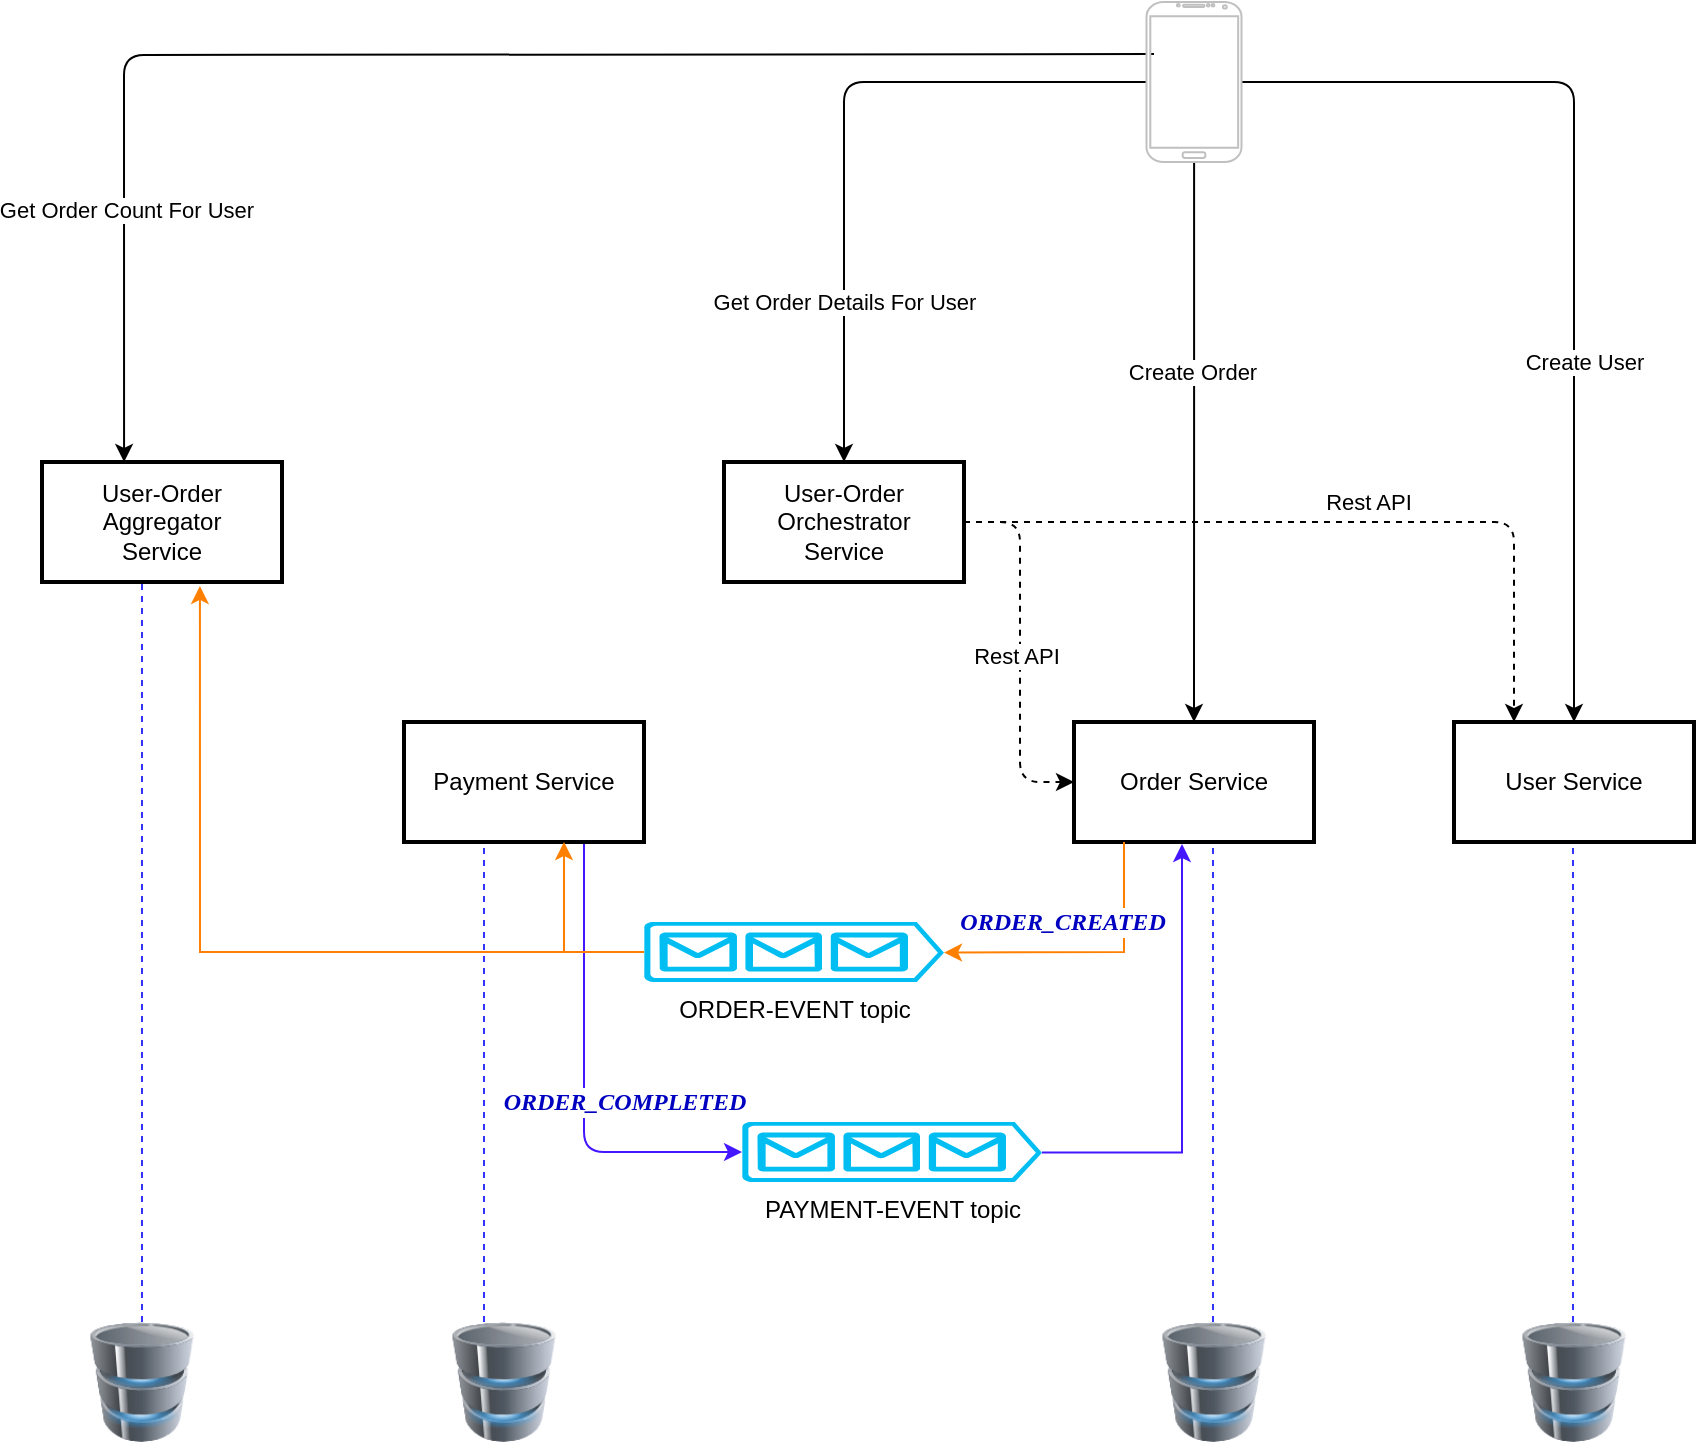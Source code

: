 <mxfile version="17.2.4" type="device"><diagram id="Ht1M8jgEwFfnCIfOTk4-" name="Page-1"><mxGraphModel dx="1234" dy="791" grid="1" gridSize="10" guides="1" tooltips="1" connect="1" arrows="1" fold="1" page="1" pageScale="1" pageWidth="1169" pageHeight="827" math="0" shadow="0"><root><mxCell id="0"/><mxCell id="1" parent="0"/><UserObject label="User Service" treeRoot="1" id="_CEhsDyL_hzzY5Q6jUJc-2"><mxCell style="whiteSpace=wrap;html=1;align=center;treeFolding=1;treeMoving=1;newEdgeStyle={&quot;edgeStyle&quot;:&quot;elbowEdgeStyle&quot;,&quot;startArrow&quot;:&quot;none&quot;,&quot;endArrow&quot;:&quot;none&quot;};strokeWidth=2;" vertex="1" parent="1"><mxGeometry x="925" y="390" width="120" height="60" as="geometry"/></mxCell></UserObject><UserObject label="Order Service" treeRoot="1" id="_CEhsDyL_hzzY5Q6jUJc-3"><mxCell style="whiteSpace=wrap;html=1;align=center;treeFolding=1;treeMoving=1;newEdgeStyle={&quot;edgeStyle&quot;:&quot;elbowEdgeStyle&quot;,&quot;startArrow&quot;:&quot;none&quot;,&quot;endArrow&quot;:&quot;none&quot;};strokeWidth=2;" vertex="1" parent="1"><mxGeometry x="735" y="390" width="120" height="60" as="geometry"/></mxCell></UserObject><mxCell id="_CEhsDyL_hzzY5Q6jUJc-9" style="edgeStyle=orthogonalEdgeStyle;rounded=1;orthogonalLoop=1;jettySize=auto;html=1;entryX=0;entryY=0.5;entryDx=0;entryDy=0;entryPerimeter=0;strokeColor=#4517FF;" edge="1" parent="1" source="_CEhsDyL_hzzY5Q6jUJc-4" target="_CEhsDyL_hzzY5Q6jUJc-6"><mxGeometry relative="1" as="geometry"><Array as="points"><mxPoint x="490" y="605"/></Array></mxGeometry></mxCell><mxCell id="_CEhsDyL_hzzY5Q6jUJc-25" value="&lt;p class=&quot;p1&quot; style=&quot;margin: 0px ; font-stretch: normal ; font-size: 12px ; line-height: normal ; font-family: &amp;#34;menlo&amp;#34; ; color: rgb(0 , 0 , 192)&quot;&gt;&lt;b&gt;&lt;i&gt;ORDER_COMPLETED&lt;/i&gt;&lt;/b&gt;&lt;/p&gt;" style="edgeLabel;html=1;align=center;verticalAlign=middle;resizable=0;points=[];" vertex="1" connectable="0" parent="_CEhsDyL_hzzY5Q6jUJc-9"><mxGeometry x="0.014" y="2" relative="1" as="geometry"><mxPoint x="18" y="11" as="offset"/></mxGeometry></mxCell><UserObject label="Payment Service" treeRoot="1" id="_CEhsDyL_hzzY5Q6jUJc-4"><mxCell style="whiteSpace=wrap;html=1;align=center;treeFolding=1;treeMoving=1;newEdgeStyle={&quot;edgeStyle&quot;:&quot;elbowEdgeStyle&quot;,&quot;startArrow&quot;:&quot;none&quot;,&quot;endArrow&quot;:&quot;none&quot;};strokeWidth=2;" vertex="1" parent="1"><mxGeometry x="400" y="390" width="120" height="60" as="geometry"/></mxCell></UserObject><mxCell id="_CEhsDyL_hzzY5Q6jUJc-8" style="edgeStyle=orthogonalEdgeStyle;rounded=0;orthogonalLoop=1;jettySize=auto;html=1;exitX=0;exitY=0.5;exitDx=0;exitDy=0;exitPerimeter=0;strokeColor=#FF8000;" edge="1" parent="1" source="_CEhsDyL_hzzY5Q6jUJc-5"><mxGeometry relative="1" as="geometry"><mxPoint x="480" y="450" as="targetPoint"/><Array as="points"><mxPoint x="480" y="505"/><mxPoint x="480" y="450"/></Array></mxGeometry></mxCell><mxCell id="_CEhsDyL_hzzY5Q6jUJc-13" style="edgeStyle=orthogonalEdgeStyle;rounded=0;orthogonalLoop=1;jettySize=auto;html=1;exitX=0;exitY=0.5;exitDx=0;exitDy=0;exitPerimeter=0;entryX=0.658;entryY=1.033;entryDx=0;entryDy=0;entryPerimeter=0;strokeColor=#FF8000;" edge="1" parent="1" source="_CEhsDyL_hzzY5Q6jUJc-5" target="_CEhsDyL_hzzY5Q6jUJc-12"><mxGeometry relative="1" as="geometry"/></mxCell><mxCell id="_CEhsDyL_hzzY5Q6jUJc-5" value="ORDER-EVENT topic" style="verticalLabelPosition=bottom;html=1;verticalAlign=top;align=center;strokeColor=none;fillColor=#00BEF2;shape=mxgraph.azure.queue_generic;pointerEvents=1;" vertex="1" parent="1"><mxGeometry x="520" y="490" width="150" height="30" as="geometry"/></mxCell><mxCell id="_CEhsDyL_hzzY5Q6jUJc-10" style="edgeStyle=orthogonalEdgeStyle;rounded=0;orthogonalLoop=1;jettySize=auto;html=1;exitX=1;exitY=0.51;exitDx=0;exitDy=0;exitPerimeter=0;entryX=0.45;entryY=1.017;entryDx=0;entryDy=0;entryPerimeter=0;strokeColor=#4517FF;" edge="1" parent="1" source="_CEhsDyL_hzzY5Q6jUJc-6" target="_CEhsDyL_hzzY5Q6jUJc-3"><mxGeometry relative="1" as="geometry"><mxPoint x="714" y="605.3" as="sourcePoint"/></mxGeometry></mxCell><mxCell id="_CEhsDyL_hzzY5Q6jUJc-6" value="PAYMENT-EVENT topic" style="verticalLabelPosition=bottom;html=1;verticalAlign=top;align=center;strokeColor=none;fillColor=#00BEF2;shape=mxgraph.azure.queue_generic;pointerEvents=1;" vertex="1" parent="1"><mxGeometry x="569" y="590" width="150" height="30" as="geometry"/></mxCell><mxCell id="_CEhsDyL_hzzY5Q6jUJc-7" value="&lt;p class=&quot;p1&quot; style=&quot;margin: 0px ; font-stretch: normal ; font-size: 12px ; line-height: normal ; font-family: &amp;#34;menlo&amp;#34; ; color: rgb(0 , 0 , 192)&quot;&gt;&lt;b&gt;&lt;i&gt;ORDER_CREATED&lt;/i&gt;&lt;/b&gt;&lt;br&gt;&lt;/p&gt;" style="endArrow=classic;html=1;rounded=0;entryX=1;entryY=0.51;entryDx=0;entryDy=0;entryPerimeter=0;strokeColor=#FF8000;" edge="1" parent="1" target="_CEhsDyL_hzzY5Q6jUJc-5"><mxGeometry x="0.183" y="-15" width="50" height="50" relative="1" as="geometry"><mxPoint x="760" y="450" as="sourcePoint"/><mxPoint x="714" y="505.3" as="targetPoint"/><Array as="points"><mxPoint x="760" y="505"/></Array><mxPoint as="offset"/></mxGeometry></mxCell><UserObject label="User-Order Aggregator &lt;br&gt;Service" treeRoot="1" id="_CEhsDyL_hzzY5Q6jUJc-12"><mxCell style="whiteSpace=wrap;html=1;align=center;treeFolding=1;treeMoving=1;newEdgeStyle={&quot;edgeStyle&quot;:&quot;elbowEdgeStyle&quot;,&quot;startArrow&quot;:&quot;none&quot;,&quot;endArrow&quot;:&quot;none&quot;};strokeWidth=2;" vertex="1" parent="1"><mxGeometry x="219" y="260" width="120" height="60" as="geometry"/></mxCell></UserObject><mxCell id="_CEhsDyL_hzzY5Q6jUJc-14" value="" style="image;html=1;image=img/lib/clip_art/computers/Database_128x128.png;strokeWidth=2;" vertex="1" parent="1"><mxGeometry x="239" y="690" width="60" height="60" as="geometry"/></mxCell><mxCell id="_CEhsDyL_hzzY5Q6jUJc-15" value="" style="image;html=1;image=img/lib/clip_art/computers/Database_128x128.png;strokeWidth=2;" vertex="1" parent="1"><mxGeometry x="420" y="690" width="60" height="60" as="geometry"/></mxCell><mxCell id="_CEhsDyL_hzzY5Q6jUJc-16" value="" style="image;html=1;image=img/lib/clip_art/computers/Database_128x128.png;strokeWidth=2;" vertex="1" parent="1"><mxGeometry x="775" y="690" width="60" height="60" as="geometry"/></mxCell><mxCell id="_CEhsDyL_hzzY5Q6jUJc-17" value="" style="image;html=1;image=img/lib/clip_art/computers/Database_128x128.png;strokeWidth=2;" vertex="1" parent="1"><mxGeometry x="955" y="690" width="60" height="60" as="geometry"/></mxCell><mxCell id="_CEhsDyL_hzzY5Q6jUJc-18" value="" style="endArrow=none;dashed=1;html=1;rounded=1;strokeColor=#3333FF;exitX=0.5;exitY=0;exitDx=0;exitDy=0;" edge="1" parent="1" source="_CEhsDyL_hzzY5Q6jUJc-14"><mxGeometry width="50" height="50" relative="1" as="geometry"><mxPoint x="729" y="420" as="sourcePoint"/><mxPoint x="269" y="320" as="targetPoint"/></mxGeometry></mxCell><mxCell id="_CEhsDyL_hzzY5Q6jUJc-19" value="" style="endArrow=none;dashed=1;html=1;rounded=1;strokeColor=#3333FF;exitX=0.5;exitY=0;exitDx=0;exitDy=0;" edge="1" parent="1"><mxGeometry width="50" height="50" relative="1" as="geometry"><mxPoint x="440" y="690" as="sourcePoint"/><mxPoint x="440" y="450" as="targetPoint"/></mxGeometry></mxCell><mxCell id="_CEhsDyL_hzzY5Q6jUJc-20" value="" style="endArrow=none;dashed=1;html=1;rounded=1;strokeColor=#3333FF;exitX=0.5;exitY=0;exitDx=0;exitDy=0;" edge="1" parent="1"><mxGeometry width="50" height="50" relative="1" as="geometry"><mxPoint x="804.5" y="690" as="sourcePoint"/><mxPoint x="804.5" y="450" as="targetPoint"/></mxGeometry></mxCell><mxCell id="_CEhsDyL_hzzY5Q6jUJc-21" value="" style="endArrow=none;dashed=1;html=1;rounded=1;strokeColor=#3333FF;exitX=0.5;exitY=0;exitDx=0;exitDy=0;" edge="1" parent="1"><mxGeometry width="50" height="50" relative="1" as="geometry"><mxPoint x="984.5" y="690" as="sourcePoint"/><mxPoint x="984.5" y="450" as="targetPoint"/></mxGeometry></mxCell><mxCell id="_CEhsDyL_hzzY5Q6jUJc-35" style="edgeStyle=orthogonalEdgeStyle;rounded=1;orthogonalLoop=1;jettySize=auto;html=1;entryX=0;entryY=0.5;entryDx=0;entryDy=0;dashed=1;strokeColor=#000000;" edge="1" parent="1" source="_CEhsDyL_hzzY5Q6jUJc-22" target="_CEhsDyL_hzzY5Q6jUJc-3"><mxGeometry relative="1" as="geometry"><Array as="points"><mxPoint x="708" y="290"/><mxPoint x="708" y="420"/></Array></mxGeometry></mxCell><mxCell id="_CEhsDyL_hzzY5Q6jUJc-37" value="Rest API" style="edgeLabel;html=1;align=center;verticalAlign=middle;resizable=0;points=[];" vertex="1" connectable="0" parent="_CEhsDyL_hzzY5Q6jUJc-35"><mxGeometry x="0.027" y="-2" relative="1" as="geometry"><mxPoint as="offset"/></mxGeometry></mxCell><UserObject label="User-Order Orchestrator&lt;br&gt;Service" treeRoot="1" id="_CEhsDyL_hzzY5Q6jUJc-22"><mxCell style="whiteSpace=wrap;html=1;align=center;treeFolding=1;treeMoving=1;newEdgeStyle={&quot;edgeStyle&quot;:&quot;elbowEdgeStyle&quot;,&quot;startArrow&quot;:&quot;none&quot;,&quot;endArrow&quot;:&quot;none&quot;};strokeWidth=2;" vertex="1" parent="1"><mxGeometry x="560" y="260" width="120" height="60" as="geometry"/></mxCell></UserObject><mxCell id="_CEhsDyL_hzzY5Q6jUJc-23" value="" style="endArrow=classic;html=1;rounded=1;strokeColor=#000000;exitX=1;exitY=0.5;exitDx=0;exitDy=0;entryX=0.25;entryY=0;entryDx=0;entryDy=0;dashed=1;" edge="1" parent="1" source="_CEhsDyL_hzzY5Q6jUJc-22" target="_CEhsDyL_hzzY5Q6jUJc-2"><mxGeometry width="50" height="50" relative="1" as="geometry"><mxPoint x="710" y="420" as="sourcePoint"/><mxPoint x="620" y="370" as="targetPoint"/><Array as="points"><mxPoint x="955" y="290"/></Array></mxGeometry></mxCell><mxCell id="_CEhsDyL_hzzY5Q6jUJc-38" value="Rest API" style="edgeLabel;html=1;align=center;verticalAlign=middle;resizable=0;points=[];" vertex="1" connectable="0" parent="_CEhsDyL_hzzY5Q6jUJc-23"><mxGeometry x="0.077" relative="1" as="geometry"><mxPoint y="-10" as="offset"/></mxGeometry></mxCell><mxCell id="_CEhsDyL_hzzY5Q6jUJc-28" style="edgeStyle=orthogonalEdgeStyle;rounded=1;orthogonalLoop=1;jettySize=auto;html=1;entryX=0.5;entryY=0;entryDx=0;entryDy=0;strokeColor=#000000;" edge="1" parent="1" source="_CEhsDyL_hzzY5Q6jUJc-26" target="_CEhsDyL_hzzY5Q6jUJc-3"><mxGeometry relative="1" as="geometry"/></mxCell><mxCell id="_CEhsDyL_hzzY5Q6jUJc-29" value="Create Order" style="edgeLabel;html=1;align=center;verticalAlign=middle;resizable=0;points=[];" vertex="1" connectable="0" parent="_CEhsDyL_hzzY5Q6jUJc-28"><mxGeometry x="-0.253" y="-1" relative="1" as="geometry"><mxPoint as="offset"/></mxGeometry></mxCell><mxCell id="_CEhsDyL_hzzY5Q6jUJc-30" value="Create User" style="edgeStyle=orthogonalEdgeStyle;rounded=1;orthogonalLoop=1;jettySize=auto;html=1;entryX=0.5;entryY=0;entryDx=0;entryDy=0;strokeColor=#000000;" edge="1" parent="1" source="_CEhsDyL_hzzY5Q6jUJc-26" target="_CEhsDyL_hzzY5Q6jUJc-2"><mxGeometry x="0.26" y="5" relative="1" as="geometry"><mxPoint as="offset"/></mxGeometry></mxCell><mxCell id="_CEhsDyL_hzzY5Q6jUJc-31" style="edgeStyle=orthogonalEdgeStyle;rounded=1;orthogonalLoop=1;jettySize=auto;html=1;entryX=0.5;entryY=0;entryDx=0;entryDy=0;strokeColor=#000000;" edge="1" parent="1" source="_CEhsDyL_hzzY5Q6jUJc-26" target="_CEhsDyL_hzzY5Q6jUJc-22"><mxGeometry relative="1" as="geometry"/></mxCell><mxCell id="_CEhsDyL_hzzY5Q6jUJc-32" value="Get Order Details For User" style="edgeLabel;html=1;align=center;verticalAlign=middle;resizable=0;points=[];" vertex="1" connectable="0" parent="_CEhsDyL_hzzY5Q6jUJc-31"><mxGeometry x="-0.154" y="1" relative="1" as="geometry"><mxPoint x="-7" y="109" as="offset"/></mxGeometry></mxCell><mxCell id="_CEhsDyL_hzzY5Q6jUJc-33" style="edgeStyle=orthogonalEdgeStyle;rounded=1;orthogonalLoop=1;jettySize=auto;html=1;entryX=0.342;entryY=0;entryDx=0;entryDy=0;entryPerimeter=0;strokeColor=#000000;" edge="1" parent="1" target="_CEhsDyL_hzzY5Q6jUJc-12"><mxGeometry relative="1" as="geometry"><mxPoint x="775" y="56" as="sourcePoint"/><mxPoint x="189.46" y="378" as="targetPoint"/></mxGeometry></mxCell><mxCell id="_CEhsDyL_hzzY5Q6jUJc-36" value="Get Order Count For User" style="edgeLabel;html=1;align=center;verticalAlign=middle;resizable=0;points=[];" vertex="1" connectable="0" parent="_CEhsDyL_hzzY5Q6jUJc-33"><mxGeometry x="0.649" y="1" relative="1" as="geometry"><mxPoint as="offset"/></mxGeometry></mxCell><mxCell id="_CEhsDyL_hzzY5Q6jUJc-26" value="" style="verticalLabelPosition=bottom;verticalAlign=top;html=1;shadow=0;dashed=0;strokeWidth=1;shape=mxgraph.android.phone2;strokeColor=#c0c0c0;" vertex="1" parent="1"><mxGeometry x="771.25" y="30" width="47.5" height="80" as="geometry"/></mxCell></root></mxGraphModel></diagram></mxfile>